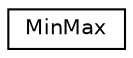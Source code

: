 digraph "Graphical Class Hierarchy"
{
  edge [fontname="Helvetica",fontsize="10",labelfontname="Helvetica",labelfontsize="10"];
  node [fontname="Helvetica",fontsize="10",shape=record];
  rankdir="LR";
  Node1 [label="MinMax",height=0.2,width=0.4,color="black", fillcolor="white", style="filled",URL="$class_min_max.html",tooltip="Negamax algorithm. "];
}

